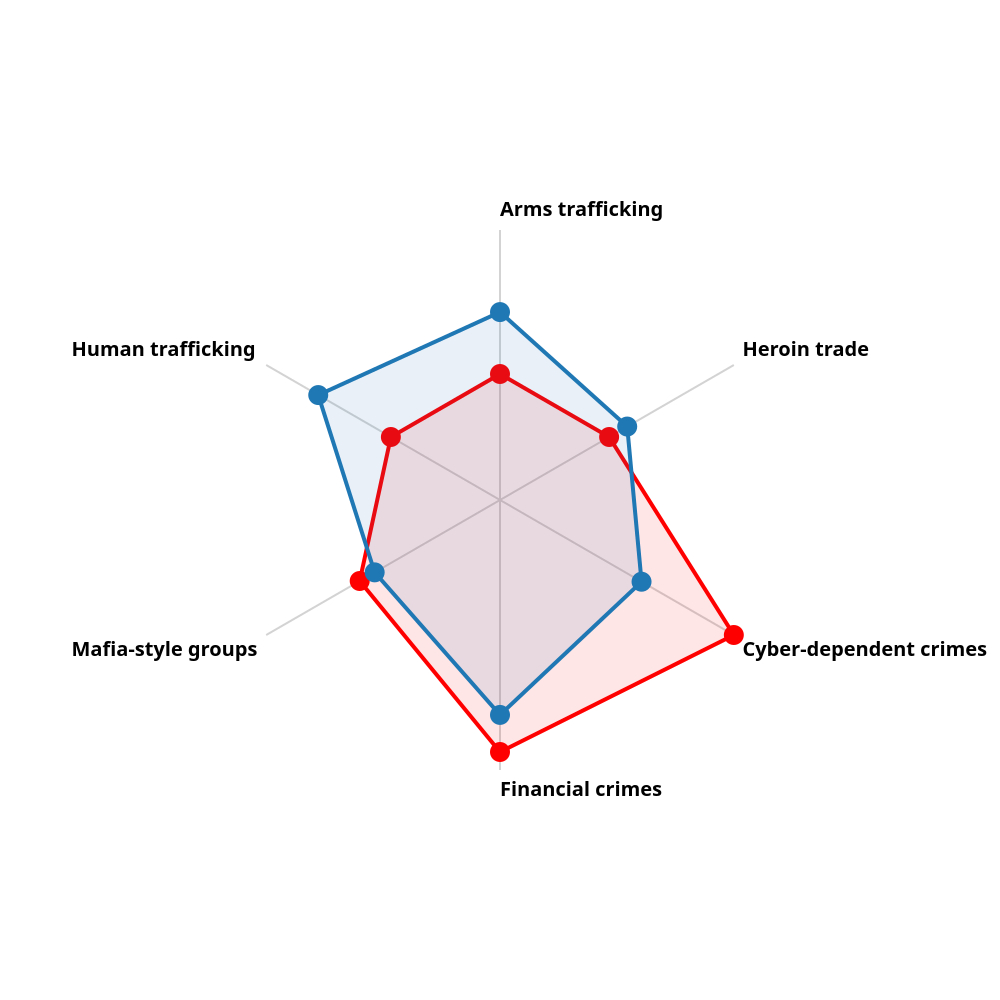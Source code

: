       {
        "$schema": "https://vega.github.io/schema/vega/v5.json",
        "description": "A radar chart example, showing multiple dimensions in a radial layout.",
        "width": 500,
        "height": 500,
        "padding": 115,
        "autosize": {"type": "none", "contains": "padding"},
      
        "signals": [
          {"name": "radius", "update": "width / 2"}
        ],
      
        "data": [
          {
            "name": "table",
            "values": [
                {"Country": "Australia", "category": "Human trafficking", "value": 3.50},
                {"Country": "Australia", "category": "Arms trafficking", "value": 3.50},
                {"Country": "Australia", "category": "Heroin trade", "value": 3.50},
                {"Country": "Australia", "category": "Cyber-dependent crimes", "value": 7.50},
                {"Country": "Australia", "category": "Financial crimes", "value": 7.00},
                {"Country": "Australia", "category": "Mafia-style groups", "value": 4.50},
                {"Country": "Rest of World", "category": "Human trafficking", "value": 5.83},
                {"Country": "Rest of World", "category": "Arms trafficking", "value": 5.22},
                {"Country": "Rest of World", "category": "Heroin trade", "value": 4.08},
                {"Country": "Rest of World", "category": "Cyber-dependent crimes", "value": 4.54},
                {"Country": "Rest of World", "category": "Financial crimes", "value": 5.97},
                {"Country": "Rest of World", "category": "Mafia-style groups", "value": 4.02}
              ]
          },
          {
            "name": "countries",
            "source": "table",
            "transform": [
              {
                "type": "aggregate",
                "groupby": ["category"]
              }
            ]
          }
        ],
      
        "scales": [
          {
            "name": "angular",
            "type": "point",
            "range": {"signal": "[-PI, PI]"},
            "padding": 0.5,
            "domain": {"data": "countries", "field": "category"}
          },
          {
            "name": "radial",
            "type": "linear",
            "range": {"signal": "[0, radius]"},
            "zero": true,
            "nice": false,
            "domain": {"data": "table", "field": "value"},
            "domainMin": 0
          },
          {
            "name": "color",
            "type": "ordinal",
            "domain": ["Australia", "Rest of World"],
            "range": ["red", "#1f77b4"]
          }
        ],
      
        "encode": {
          "enter": {
            "x": {"signal": "radius"},
            "y": {"signal": "radius"}
          }
        },
      
        "marks": [
          {
            "type": "group",
            "name": "categories",
            "zindex": 2,
            "from": {
              "facet": {"data": "table", "name": "facet", "groupby": ["Country"]}
            },
            "marks": [
              {
                "type": "line",
                "name": "category-line",
                "from": {"data": "facet"},
                "zindex": 0,
                "encode": {
                  "enter": {
                    "interpolate": {"value": "linear-closed"},
                    "x": {
                      "signal": "scale('radial', datum.value) * cos(scale('angular', datum.category))"
                    },
                    "y": {
                      "signal": "scale('radial', datum.value) * sin(scale('angular', datum.category))"
                    },
                    "stroke": {"scale": "color", "field": "Country"},
                    "strokeWidth": {"value": 2},
                    "fill": {"scale": "color", "field": "Country"}, 
                    "fillOpacity": {"value": 0.1}
                  }
                }
            },
            {
              "type": "symbol",  
              "from": {"data": "facet"},
              "zindex": 4,
              "encode": {
                "enter": {
                  "x": {
                    "signal": "scale('radial', datum.value) * cos(scale('angular', datum.category))"
                  },
                  "y": {
                    "signal": "scale('radial', datum.value) * sin(scale('angular', datum.category))"
                  },
                  "fill": {"scale": "color", "field": "Country"},  
                  "size": {"value": 100},
                  "tooltip": {
                    "signal": "datum.Country + ': ' + format(datum.value, '.2f')"
                  }
                }
              }
            }
          ]
          },
          {
            "type": "rule",
            "name": "radial-grid",
            "from": {"data": "countries"},
            "zindex": 0,
            "encode": {
              "enter": {
                "x": {"value": 0},
                "y": {"value": 0},
                "x2": {"signal": "radius * cos(scale('angular', datum.category))"},
                "y2": {"signal": "radius * sin(scale('angular', datum.category))"},
                "stroke": {"value": "lightgray"},
                "strokeWidth": {"value": 1}
              }
            }
          },
          {
            "type": "text",
            "name": "key-label",
            "from": {"data": "countries"},
            "zindex": 1,
            "encode": {
              "enter": {
                "x": {"signal": "(radius + 5) * cos(scale('angular', datum.category))"},
                "y": {"signal": "(radius + 5) * sin(scale('angular', datum.category))"},
                "text": {"field": "category"},
                "align": [
                  {
                    "test": "abs(scale('angular', datum.category)) > PI / 2",
                    "value": "right"
                  },
                  {
                    "value": "left"
                  }
                ],
                "baseline": [
                  {
                    "test": "scale('angular', datum.category) > 0", "value": "top"
                  },
                  {
                    "test": "scale('angular', datum.category) == 0", "value": "middle"
                  },
                  {
                    "value": "bottom"
                  }
                ],
                "fill": {"value": "black"},
                "fontWeight": {"value": "bold"},
                "fontSize": {"value": 10}

              }
            }
          }
        ]
      }